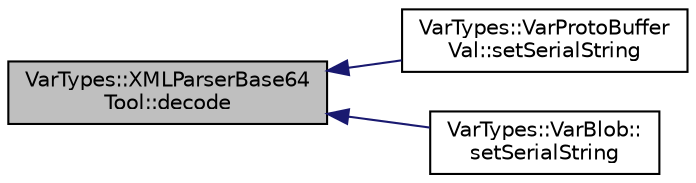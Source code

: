 digraph "VarTypes::XMLParserBase64Tool::decode"
{
 // INTERACTIVE_SVG=YES
  edge [fontname="Helvetica",fontsize="10",labelfontname="Helvetica",labelfontsize="10"];
  node [fontname="Helvetica",fontsize="10",shape=record];
  rankdir="LR";
  Node1 [label="VarTypes::XMLParserBase64\lTool::decode",height=0.2,width=0.4,color="black", fillcolor="grey75", style="filled", fontcolor="black"];
  Node1 -> Node2 [dir="back",color="midnightblue",fontsize="10",style="solid",fontname="Helvetica"];
  Node2 [label="VarTypes::VarProtoBuffer\lVal::setSerialString",height=0.2,width=0.4,color="black", fillcolor="white", style="filled",URL="$da/d1d/class_var_types_1_1_var_proto_buffer_val.html#a3c911635a4cbe0bdc8626954cd89a99c"];
  Node1 -> Node3 [dir="back",color="midnightblue",fontsize="10",style="solid",fontname="Helvetica"];
  Node3 [label="VarTypes::VarBlob::\lsetSerialString",height=0.2,width=0.4,color="black", fillcolor="white", style="filled",URL="$d3/dac/class_var_types_1_1_var_blob.html#a950d6e7b24e8623852829f1f12909863"];
}
